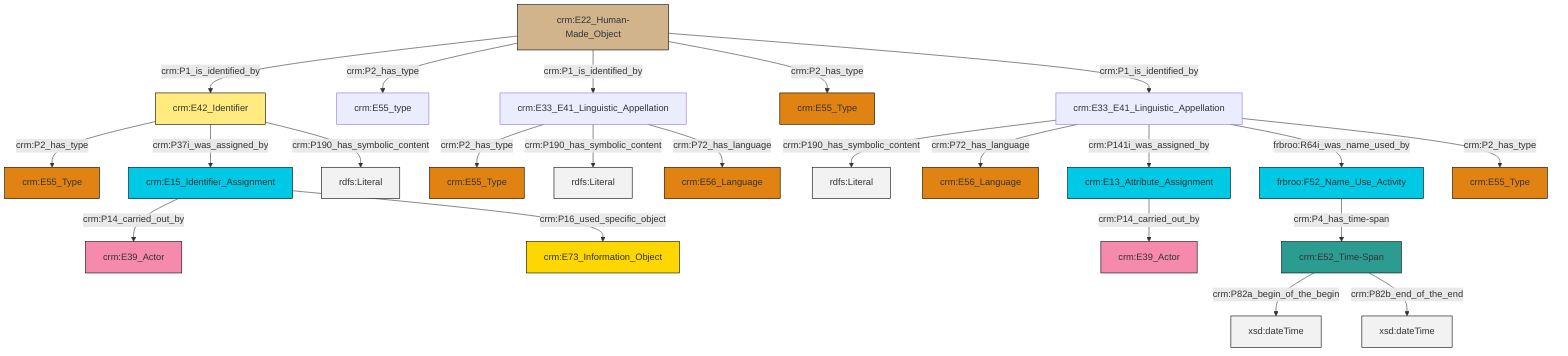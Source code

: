 graph TD
classDef Literal fill:#f2f2f2,stroke:#000000;
classDef CRM_Entity fill:#FFFFFF,stroke:#000000;
classDef Temporal_Entity fill:#00C9E6, stroke:#000000;
classDef Type fill:#E18312, stroke:#000000;
classDef Time-Span fill:#2C9C91, stroke:#000000;
classDef Appellation fill:#FFEB7F, stroke:#000000;
classDef Place fill:#008836, stroke:#000000;
classDef Persistent_Item fill:#B266B2, stroke:#000000;
classDef Conceptual_Object fill:#FFD700, stroke:#000000;
classDef Physical_Thing fill:#D2B48C, stroke:#000000;
classDef Actor fill:#f58aad, stroke:#000000;
classDef PC_Classes fill:#4ce600, stroke:#000000;
classDef Multi fill:#cccccc,stroke:#000000;

0["crm:E13_Attribute_Assignment"]:::Temporal_Entity -->|crm:P14_carried_out_by| 1["crm:E39_Actor"]:::Actor
2["crm:E42_Identifier"]:::Appellation -->|crm:P2_has_type| 3["crm:E55_Type"]:::Type
12["crm:E33_E41_Linguistic_Appellation"]:::Default -->|crm:P190_has_symbolic_content| 13[rdfs:Literal]:::Literal
10["crm:E15_Identifier_Assignment"]:::Temporal_Entity -->|crm:P14_carried_out_by| 18["crm:E39_Actor"]:::Actor
12["crm:E33_E41_Linguistic_Appellation"]:::Default -->|crm:P72_has_language| 19["crm:E56_Language"]:::Type
26["crm:E22_Human-Made_Object"]:::Physical_Thing -->|crm:P1_is_identified_by| 2["crm:E42_Identifier"]:::Appellation
14["frbroo:F52_Name_Use_Activity"]:::Temporal_Entity -->|crm:P4_has_time-span| 27["crm:E52_Time-Span"]:::Time-Span
12["crm:E33_E41_Linguistic_Appellation"]:::Default -->|crm:P141i_was_assigned_by| 0["crm:E13_Attribute_Assignment"]:::Temporal_Entity
2["crm:E42_Identifier"]:::Appellation -->|crm:P37i_was_assigned_by| 10["crm:E15_Identifier_Assignment"]:::Temporal_Entity
27["crm:E52_Time-Span"]:::Time-Span -->|crm:P82a_begin_of_the_begin| 29[xsd:dateTime]:::Literal
26["crm:E22_Human-Made_Object"]:::Physical_Thing -->|crm:P2_has_type| 23["crm:E55_type"]:::Default
27["crm:E52_Time-Span"]:::Time-Span -->|crm:P82b_end_of_the_end| 32[xsd:dateTime]:::Literal
26["crm:E22_Human-Made_Object"]:::Physical_Thing -->|crm:P1_is_identified_by| 4["crm:E33_E41_Linguistic_Appellation"]:::Default
26["crm:E22_Human-Made_Object"]:::Physical_Thing -->|crm:P2_has_type| 8["crm:E55_Type"]:::Type
10["crm:E15_Identifier_Assignment"]:::Temporal_Entity -->|crm:P16_used_specific_object| 16["crm:E73_Information_Object"]:::Conceptual_Object
26["crm:E22_Human-Made_Object"]:::Physical_Thing -->|crm:P1_is_identified_by| 12["crm:E33_E41_Linguistic_Appellation"]:::Default
12["crm:E33_E41_Linguistic_Appellation"]:::Default -->|frbroo:R64i_was_name_used_by| 14["frbroo:F52_Name_Use_Activity"]:::Temporal_Entity
2["crm:E42_Identifier"]:::Appellation -->|crm:P190_has_symbolic_content| 35[rdfs:Literal]:::Literal
4["crm:E33_E41_Linguistic_Appellation"]:::Default -->|crm:P2_has_type| 20["crm:E55_Type"]:::Type
12["crm:E33_E41_Linguistic_Appellation"]:::Default -->|crm:P2_has_type| 38["crm:E55_Type"]:::Type
4["crm:E33_E41_Linguistic_Appellation"]:::Default -->|crm:P190_has_symbolic_content| 40[rdfs:Literal]:::Literal
4["crm:E33_E41_Linguistic_Appellation"]:::Default -->|crm:P72_has_language| 6["crm:E56_Language"]:::Type